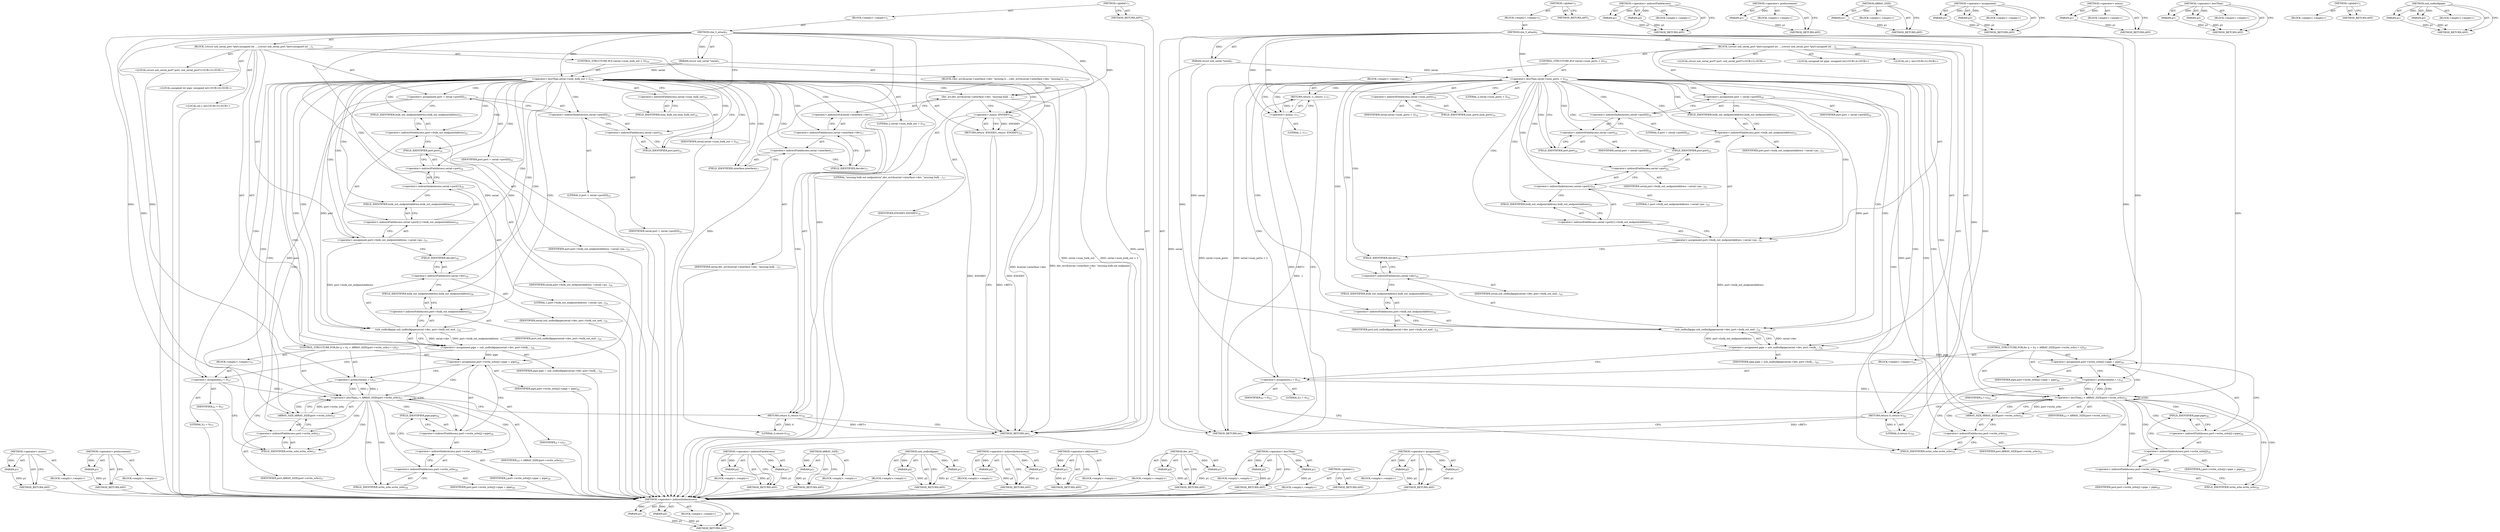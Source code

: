 digraph "&lt;operator&gt;.assignment" {
vulnerable_117 [label=<(METHOD,&lt;operator&gt;.indirectIndexAccess)>];
vulnerable_118 [label=<(PARAM,p1)>];
vulnerable_119 [label=<(PARAM,p2)>];
vulnerable_120 [label=<(BLOCK,&lt;empty&gt;,&lt;empty&gt;)>];
vulnerable_121 [label=<(METHOD_RETURN,ANY)>];
vulnerable_6 [label=<(METHOD,&lt;global&gt;)<SUB>1</SUB>>];
vulnerable_7 [label=<(BLOCK,&lt;empty&gt;,&lt;empty&gt;)<SUB>1</SUB>>];
vulnerable_8 [label=<(METHOD,clie_5_attach)<SUB>1</SUB>>];
vulnerable_9 [label=<(PARAM,struct usb_serial *serial)<SUB>1</SUB>>];
vulnerable_10 [label=<(BLOCK,{
	struct usb_serial_port *port;
	unsigned int ...,{
	struct usb_serial_port *port;
	unsigned int ...)<SUB>2</SUB>>];
vulnerable_11 [label="<(LOCAL,struct usb_serial_port* port: usb_serial_port*)<SUB>3</SUB>>"];
vulnerable_12 [label="<(LOCAL,unsigned int pipe: unsigned int)<SUB>4</SUB>>"];
vulnerable_13 [label="<(LOCAL,int j: int)<SUB>5</SUB>>"];
vulnerable_14 [label=<(CONTROL_STRUCTURE,IF,if (serial-&gt;num_ports &lt; 2))<SUB>16</SUB>>];
vulnerable_15 [label=<(&lt;operator&gt;.lessThan,serial-&gt;num_ports &lt; 2)<SUB>16</SUB>>];
vulnerable_16 [label=<(&lt;operator&gt;.indirectFieldAccess,serial-&gt;num_ports)<SUB>16</SUB>>];
vulnerable_17 [label=<(IDENTIFIER,serial,serial-&gt;num_ports &lt; 2)<SUB>16</SUB>>];
vulnerable_18 [label=<(FIELD_IDENTIFIER,num_ports,num_ports)<SUB>16</SUB>>];
vulnerable_19 [label=<(LITERAL,2,serial-&gt;num_ports &lt; 2)<SUB>16</SUB>>];
vulnerable_20 [label=<(BLOCK,&lt;empty&gt;,&lt;empty&gt;)<SUB>17</SUB>>];
vulnerable_21 [label=<(RETURN,return -1;,return -1;)<SUB>17</SUB>>];
vulnerable_22 [label=<(&lt;operator&gt;.minus,-1)<SUB>17</SUB>>];
vulnerable_23 [label=<(LITERAL,1,-1)<SUB>17</SUB>>];
vulnerable_24 [label=<(&lt;operator&gt;.assignment,port = serial-&gt;port[0])<SUB>20</SUB>>];
vulnerable_25 [label=<(IDENTIFIER,port,port = serial-&gt;port[0])<SUB>20</SUB>>];
vulnerable_26 [label=<(&lt;operator&gt;.indirectIndexAccess,serial-&gt;port[0])<SUB>20</SUB>>];
vulnerable_27 [label=<(&lt;operator&gt;.indirectFieldAccess,serial-&gt;port)<SUB>20</SUB>>];
vulnerable_28 [label=<(IDENTIFIER,serial,port = serial-&gt;port[0])<SUB>20</SUB>>];
vulnerable_29 [label=<(FIELD_IDENTIFIER,port,port)<SUB>20</SUB>>];
vulnerable_30 [label=<(LITERAL,0,port = serial-&gt;port[0])<SUB>20</SUB>>];
vulnerable_31 [label=<(&lt;operator&gt;.assignment,port-&gt;bulk_out_endpointAddress =
				serial-&gt;po...)<SUB>21</SUB>>];
vulnerable_32 [label=<(&lt;operator&gt;.indirectFieldAccess,port-&gt;bulk_out_endpointAddress)<SUB>21</SUB>>];
vulnerable_33 [label=<(IDENTIFIER,port,port-&gt;bulk_out_endpointAddress =
				serial-&gt;po...)<SUB>21</SUB>>];
vulnerable_34 [label=<(FIELD_IDENTIFIER,bulk_out_endpointAddress,bulk_out_endpointAddress)<SUB>21</SUB>>];
vulnerable_35 [label=<(&lt;operator&gt;.indirectFieldAccess,serial-&gt;port[1]-&gt;bulk_out_endpointAddress)<SUB>22</SUB>>];
vulnerable_36 [label=<(&lt;operator&gt;.indirectIndexAccess,serial-&gt;port[1])<SUB>22</SUB>>];
vulnerable_37 [label=<(&lt;operator&gt;.indirectFieldAccess,serial-&gt;port)<SUB>22</SUB>>];
vulnerable_38 [label=<(IDENTIFIER,serial,port-&gt;bulk_out_endpointAddress =
				serial-&gt;po...)<SUB>22</SUB>>];
vulnerable_39 [label=<(FIELD_IDENTIFIER,port,port)<SUB>22</SUB>>];
vulnerable_40 [label=<(LITERAL,1,port-&gt;bulk_out_endpointAddress =
				serial-&gt;po...)<SUB>22</SUB>>];
vulnerable_41 [label=<(FIELD_IDENTIFIER,bulk_out_endpointAddress,bulk_out_endpointAddress)<SUB>22</SUB>>];
vulnerable_42 [label=<(&lt;operator&gt;.assignment,pipe = usb_sndbulkpipe(serial-&gt;dev, port-&gt;bulk_...)<SUB>24</SUB>>];
vulnerable_43 [label=<(IDENTIFIER,pipe,pipe = usb_sndbulkpipe(serial-&gt;dev, port-&gt;bulk_...)<SUB>24</SUB>>];
vulnerable_44 [label=<(usb_sndbulkpipe,usb_sndbulkpipe(serial-&gt;dev, port-&gt;bulk_out_end...)<SUB>24</SUB>>];
vulnerable_45 [label=<(&lt;operator&gt;.indirectFieldAccess,serial-&gt;dev)<SUB>24</SUB>>];
vulnerable_46 [label=<(IDENTIFIER,serial,usb_sndbulkpipe(serial-&gt;dev, port-&gt;bulk_out_end...)<SUB>24</SUB>>];
vulnerable_47 [label=<(FIELD_IDENTIFIER,dev,dev)<SUB>24</SUB>>];
vulnerable_48 [label=<(&lt;operator&gt;.indirectFieldAccess,port-&gt;bulk_out_endpointAddress)<SUB>24</SUB>>];
vulnerable_49 [label=<(IDENTIFIER,port,usb_sndbulkpipe(serial-&gt;dev, port-&gt;bulk_out_end...)<SUB>24</SUB>>];
vulnerable_50 [label=<(FIELD_IDENTIFIER,bulk_out_endpointAddress,bulk_out_endpointAddress)<SUB>24</SUB>>];
vulnerable_51 [label=<(CONTROL_STRUCTURE,FOR,for (j = 0;j &lt; ARRAY_SIZE(port-&gt;write_urbs);++j))<SUB>25</SUB>>];
vulnerable_52 [label=<(BLOCK,&lt;empty&gt;,&lt;empty&gt;)<SUB>25</SUB>>];
vulnerable_53 [label=<(&lt;operator&gt;.assignment,j = 0)<SUB>25</SUB>>];
vulnerable_54 [label=<(IDENTIFIER,j,j = 0)<SUB>25</SUB>>];
vulnerable_55 [label=<(LITERAL,0,j = 0)<SUB>25</SUB>>];
vulnerable_56 [label=<(&lt;operator&gt;.lessThan,j &lt; ARRAY_SIZE(port-&gt;write_urbs))<SUB>25</SUB>>];
vulnerable_57 [label=<(IDENTIFIER,j,j &lt; ARRAY_SIZE(port-&gt;write_urbs))<SUB>25</SUB>>];
vulnerable_58 [label=<(ARRAY_SIZE,ARRAY_SIZE(port-&gt;write_urbs))<SUB>25</SUB>>];
vulnerable_59 [label=<(&lt;operator&gt;.indirectFieldAccess,port-&gt;write_urbs)<SUB>25</SUB>>];
vulnerable_60 [label=<(IDENTIFIER,port,ARRAY_SIZE(port-&gt;write_urbs))<SUB>25</SUB>>];
vulnerable_61 [label=<(FIELD_IDENTIFIER,write_urbs,write_urbs)<SUB>25</SUB>>];
vulnerable_62 [label=<(&lt;operator&gt;.preIncrement,++j)<SUB>25</SUB>>];
vulnerable_63 [label=<(IDENTIFIER,j,++j)<SUB>25</SUB>>];
vulnerable_64 [label=<(&lt;operator&gt;.assignment,port-&gt;write_urbs[j]-&gt;pipe = pipe)<SUB>26</SUB>>];
vulnerable_65 [label=<(&lt;operator&gt;.indirectFieldAccess,port-&gt;write_urbs[j]-&gt;pipe)<SUB>26</SUB>>];
vulnerable_66 [label=<(&lt;operator&gt;.indirectIndexAccess,port-&gt;write_urbs[j])<SUB>26</SUB>>];
vulnerable_67 [label=<(&lt;operator&gt;.indirectFieldAccess,port-&gt;write_urbs)<SUB>26</SUB>>];
vulnerable_68 [label=<(IDENTIFIER,port,port-&gt;write_urbs[j]-&gt;pipe = pipe)<SUB>26</SUB>>];
vulnerable_69 [label=<(FIELD_IDENTIFIER,write_urbs,write_urbs)<SUB>26</SUB>>];
vulnerable_70 [label=<(IDENTIFIER,j,port-&gt;write_urbs[j]-&gt;pipe = pipe)<SUB>26</SUB>>];
vulnerable_71 [label=<(FIELD_IDENTIFIER,pipe,pipe)<SUB>26</SUB>>];
vulnerable_72 [label=<(IDENTIFIER,pipe,port-&gt;write_urbs[j]-&gt;pipe = pipe)<SUB>26</SUB>>];
vulnerable_73 [label=<(RETURN,return 0;,return 0;)<SUB>28</SUB>>];
vulnerable_74 [label=<(LITERAL,0,return 0;)<SUB>28</SUB>>];
vulnerable_75 [label=<(METHOD_RETURN,int)<SUB>1</SUB>>];
vulnerable_77 [label=<(METHOD_RETURN,ANY)<SUB>1</SUB>>];
vulnerable_103 [label=<(METHOD,&lt;operator&gt;.indirectFieldAccess)>];
vulnerable_104 [label=<(PARAM,p1)>];
vulnerable_105 [label=<(PARAM,p2)>];
vulnerable_106 [label=<(BLOCK,&lt;empty&gt;,&lt;empty&gt;)>];
vulnerable_107 [label=<(METHOD_RETURN,ANY)>];
vulnerable_131 [label=<(METHOD,&lt;operator&gt;.preIncrement)>];
vulnerable_132 [label=<(PARAM,p1)>];
vulnerable_133 [label=<(BLOCK,&lt;empty&gt;,&lt;empty&gt;)>];
vulnerable_134 [label=<(METHOD_RETURN,ANY)>];
vulnerable_127 [label=<(METHOD,ARRAY_SIZE)>];
vulnerable_128 [label=<(PARAM,p1)>];
vulnerable_129 [label=<(BLOCK,&lt;empty&gt;,&lt;empty&gt;)>];
vulnerable_130 [label=<(METHOD_RETURN,ANY)>];
vulnerable_112 [label=<(METHOD,&lt;operator&gt;.assignment)>];
vulnerable_113 [label=<(PARAM,p1)>];
vulnerable_114 [label=<(PARAM,p2)>];
vulnerable_115 [label=<(BLOCK,&lt;empty&gt;,&lt;empty&gt;)>];
vulnerable_116 [label=<(METHOD_RETURN,ANY)>];
vulnerable_108 [label=<(METHOD,&lt;operator&gt;.minus)>];
vulnerable_109 [label=<(PARAM,p1)>];
vulnerable_110 [label=<(BLOCK,&lt;empty&gt;,&lt;empty&gt;)>];
vulnerable_111 [label=<(METHOD_RETURN,ANY)>];
vulnerable_98 [label=<(METHOD,&lt;operator&gt;.lessThan)>];
vulnerable_99 [label=<(PARAM,p1)>];
vulnerable_100 [label=<(PARAM,p2)>];
vulnerable_101 [label=<(BLOCK,&lt;empty&gt;,&lt;empty&gt;)>];
vulnerable_102 [label=<(METHOD_RETURN,ANY)>];
vulnerable_92 [label=<(METHOD,&lt;global&gt;)<SUB>1</SUB>>];
vulnerable_93 [label=<(BLOCK,&lt;empty&gt;,&lt;empty&gt;)>];
vulnerable_94 [label=<(METHOD_RETURN,ANY)>];
vulnerable_122 [label=<(METHOD,usb_sndbulkpipe)>];
vulnerable_123 [label=<(PARAM,p1)>];
vulnerable_124 [label=<(PARAM,p2)>];
vulnerable_125 [label=<(BLOCK,&lt;empty&gt;,&lt;empty&gt;)>];
vulnerable_126 [label=<(METHOD_RETURN,ANY)>];
fixed_127 [label=<(METHOD,&lt;operator&gt;.minus)>];
fixed_128 [label=<(PARAM,p1)>];
fixed_129 [label=<(BLOCK,&lt;empty&gt;,&lt;empty&gt;)>];
fixed_130 [label=<(METHOD_RETURN,ANY)>];
fixed_150 [label=<(METHOD,&lt;operator&gt;.preIncrement)>];
fixed_151 [label=<(PARAM,p1)>];
fixed_152 [label=<(BLOCK,&lt;empty&gt;,&lt;empty&gt;)>];
fixed_153 [label=<(METHOD_RETURN,ANY)>];
fixed_6 [label=<(METHOD,&lt;global&gt;)<SUB>1</SUB>>];
fixed_7 [label=<(BLOCK,&lt;empty&gt;,&lt;empty&gt;)<SUB>1</SUB>>];
fixed_8 [label=<(METHOD,clie_5_attach)<SUB>1</SUB>>];
fixed_9 [label=<(PARAM,struct usb_serial *serial)<SUB>1</SUB>>];
fixed_10 [label=<(BLOCK,{
	struct usb_serial_port *port;
	unsigned int ...,{
	struct usb_serial_port *port;
	unsigned int ...)<SUB>2</SUB>>];
fixed_11 [label="<(LOCAL,struct usb_serial_port* port: usb_serial_port*)<SUB>3</SUB>>"];
fixed_12 [label="<(LOCAL,unsigned int pipe: unsigned int)<SUB>4</SUB>>"];
fixed_13 [label="<(LOCAL,int j: int)<SUB>5</SUB>>"];
fixed_14 [label=<(CONTROL_STRUCTURE,IF,if (serial-&gt;num_bulk_out &lt; 2))<SUB>16</SUB>>];
fixed_15 [label=<(&lt;operator&gt;.lessThan,serial-&gt;num_bulk_out &lt; 2)<SUB>16</SUB>>];
fixed_16 [label=<(&lt;operator&gt;.indirectFieldAccess,serial-&gt;num_bulk_out)<SUB>16</SUB>>];
fixed_17 [label=<(IDENTIFIER,serial,serial-&gt;num_bulk_out &lt; 2)<SUB>16</SUB>>];
fixed_18 [label=<(FIELD_IDENTIFIER,num_bulk_out,num_bulk_out)<SUB>16</SUB>>];
fixed_19 [label=<(LITERAL,2,serial-&gt;num_bulk_out &lt; 2)<SUB>16</SUB>>];
fixed_20 [label=<(BLOCK,{
		dev_err(&amp;serial-&gt;interface-&gt;dev, &quot;missing b...,{
		dev_err(&amp;serial-&gt;interface-&gt;dev, &quot;missing b...)<SUB>16</SUB>>];
fixed_21 [label=<(dev_err,dev_err(&amp;serial-&gt;interface-&gt;dev, &quot;missing bulk ...)<SUB>17</SUB>>];
fixed_22 [label=<(&lt;operator&gt;.addressOf,&amp;serial-&gt;interface-&gt;dev)<SUB>17</SUB>>];
fixed_23 [label=<(&lt;operator&gt;.indirectFieldAccess,serial-&gt;interface-&gt;dev)<SUB>17</SUB>>];
fixed_24 [label=<(&lt;operator&gt;.indirectFieldAccess,serial-&gt;interface)<SUB>17</SUB>>];
fixed_25 [label=<(IDENTIFIER,serial,dev_err(&amp;serial-&gt;interface-&gt;dev, &quot;missing bulk ...)<SUB>17</SUB>>];
fixed_26 [label=<(FIELD_IDENTIFIER,interface,interface)<SUB>17</SUB>>];
fixed_27 [label=<(FIELD_IDENTIFIER,dev,dev)<SUB>17</SUB>>];
fixed_28 [label=<(LITERAL,&quot;missing bulk out endpoints\n&quot;,dev_err(&amp;serial-&gt;interface-&gt;dev, &quot;missing bulk ...)<SUB>17</SUB>>];
fixed_29 [label=<(RETURN,return -ENODEV;,return -ENODEV;)<SUB>18</SUB>>];
fixed_30 [label=<(&lt;operator&gt;.minus,-ENODEV)<SUB>18</SUB>>];
fixed_31 [label=<(IDENTIFIER,ENODEV,-ENODEV)<SUB>18</SUB>>];
fixed_32 [label=<(&lt;operator&gt;.assignment,port = serial-&gt;port[0])<SUB>22</SUB>>];
fixed_33 [label=<(IDENTIFIER,port,port = serial-&gt;port[0])<SUB>22</SUB>>];
fixed_34 [label=<(&lt;operator&gt;.indirectIndexAccess,serial-&gt;port[0])<SUB>22</SUB>>];
fixed_35 [label=<(&lt;operator&gt;.indirectFieldAccess,serial-&gt;port)<SUB>22</SUB>>];
fixed_36 [label=<(IDENTIFIER,serial,port = serial-&gt;port[0])<SUB>22</SUB>>];
fixed_37 [label=<(FIELD_IDENTIFIER,port,port)<SUB>22</SUB>>];
fixed_38 [label=<(LITERAL,0,port = serial-&gt;port[0])<SUB>22</SUB>>];
fixed_39 [label=<(&lt;operator&gt;.assignment,port-&gt;bulk_out_endpointAddress =
				serial-&gt;po...)<SUB>23</SUB>>];
fixed_40 [label=<(&lt;operator&gt;.indirectFieldAccess,port-&gt;bulk_out_endpointAddress)<SUB>23</SUB>>];
fixed_41 [label=<(IDENTIFIER,port,port-&gt;bulk_out_endpointAddress =
				serial-&gt;po...)<SUB>23</SUB>>];
fixed_42 [label=<(FIELD_IDENTIFIER,bulk_out_endpointAddress,bulk_out_endpointAddress)<SUB>23</SUB>>];
fixed_43 [label=<(&lt;operator&gt;.indirectFieldAccess,serial-&gt;port[1]-&gt;bulk_out_endpointAddress)<SUB>24</SUB>>];
fixed_44 [label=<(&lt;operator&gt;.indirectIndexAccess,serial-&gt;port[1])<SUB>24</SUB>>];
fixed_45 [label=<(&lt;operator&gt;.indirectFieldAccess,serial-&gt;port)<SUB>24</SUB>>];
fixed_46 [label=<(IDENTIFIER,serial,port-&gt;bulk_out_endpointAddress =
				serial-&gt;po...)<SUB>24</SUB>>];
fixed_47 [label=<(FIELD_IDENTIFIER,port,port)<SUB>24</SUB>>];
fixed_48 [label=<(LITERAL,1,port-&gt;bulk_out_endpointAddress =
				serial-&gt;po...)<SUB>24</SUB>>];
fixed_49 [label=<(FIELD_IDENTIFIER,bulk_out_endpointAddress,bulk_out_endpointAddress)<SUB>24</SUB>>];
fixed_50 [label=<(&lt;operator&gt;.assignment,pipe = usb_sndbulkpipe(serial-&gt;dev, port-&gt;bulk_...)<SUB>26</SUB>>];
fixed_51 [label=<(IDENTIFIER,pipe,pipe = usb_sndbulkpipe(serial-&gt;dev, port-&gt;bulk_...)<SUB>26</SUB>>];
fixed_52 [label=<(usb_sndbulkpipe,usb_sndbulkpipe(serial-&gt;dev, port-&gt;bulk_out_end...)<SUB>26</SUB>>];
fixed_53 [label=<(&lt;operator&gt;.indirectFieldAccess,serial-&gt;dev)<SUB>26</SUB>>];
fixed_54 [label=<(IDENTIFIER,serial,usb_sndbulkpipe(serial-&gt;dev, port-&gt;bulk_out_end...)<SUB>26</SUB>>];
fixed_55 [label=<(FIELD_IDENTIFIER,dev,dev)<SUB>26</SUB>>];
fixed_56 [label=<(&lt;operator&gt;.indirectFieldAccess,port-&gt;bulk_out_endpointAddress)<SUB>26</SUB>>];
fixed_57 [label=<(IDENTIFIER,port,usb_sndbulkpipe(serial-&gt;dev, port-&gt;bulk_out_end...)<SUB>26</SUB>>];
fixed_58 [label=<(FIELD_IDENTIFIER,bulk_out_endpointAddress,bulk_out_endpointAddress)<SUB>26</SUB>>];
fixed_59 [label=<(CONTROL_STRUCTURE,FOR,for (j = 0;j &lt; ARRAY_SIZE(port-&gt;write_urbs);++j))<SUB>27</SUB>>];
fixed_60 [label=<(BLOCK,&lt;empty&gt;,&lt;empty&gt;)<SUB>27</SUB>>];
fixed_61 [label=<(&lt;operator&gt;.assignment,j = 0)<SUB>27</SUB>>];
fixed_62 [label=<(IDENTIFIER,j,j = 0)<SUB>27</SUB>>];
fixed_63 [label=<(LITERAL,0,j = 0)<SUB>27</SUB>>];
fixed_64 [label=<(&lt;operator&gt;.lessThan,j &lt; ARRAY_SIZE(port-&gt;write_urbs))<SUB>27</SUB>>];
fixed_65 [label=<(IDENTIFIER,j,j &lt; ARRAY_SIZE(port-&gt;write_urbs))<SUB>27</SUB>>];
fixed_66 [label=<(ARRAY_SIZE,ARRAY_SIZE(port-&gt;write_urbs))<SUB>27</SUB>>];
fixed_67 [label=<(&lt;operator&gt;.indirectFieldAccess,port-&gt;write_urbs)<SUB>27</SUB>>];
fixed_68 [label=<(IDENTIFIER,port,ARRAY_SIZE(port-&gt;write_urbs))<SUB>27</SUB>>];
fixed_69 [label=<(FIELD_IDENTIFIER,write_urbs,write_urbs)<SUB>27</SUB>>];
fixed_70 [label=<(&lt;operator&gt;.preIncrement,++j)<SUB>27</SUB>>];
fixed_71 [label=<(IDENTIFIER,j,++j)<SUB>27</SUB>>];
fixed_72 [label=<(&lt;operator&gt;.assignment,port-&gt;write_urbs[j]-&gt;pipe = pipe)<SUB>28</SUB>>];
fixed_73 [label=<(&lt;operator&gt;.indirectFieldAccess,port-&gt;write_urbs[j]-&gt;pipe)<SUB>28</SUB>>];
fixed_74 [label=<(&lt;operator&gt;.indirectIndexAccess,port-&gt;write_urbs[j])<SUB>28</SUB>>];
fixed_75 [label=<(&lt;operator&gt;.indirectFieldAccess,port-&gt;write_urbs)<SUB>28</SUB>>];
fixed_76 [label=<(IDENTIFIER,port,port-&gt;write_urbs[j]-&gt;pipe = pipe)<SUB>28</SUB>>];
fixed_77 [label=<(FIELD_IDENTIFIER,write_urbs,write_urbs)<SUB>28</SUB>>];
fixed_78 [label=<(IDENTIFIER,j,port-&gt;write_urbs[j]-&gt;pipe = pipe)<SUB>28</SUB>>];
fixed_79 [label=<(FIELD_IDENTIFIER,pipe,pipe)<SUB>28</SUB>>];
fixed_80 [label=<(IDENTIFIER,pipe,port-&gt;write_urbs[j]-&gt;pipe = pipe)<SUB>28</SUB>>];
fixed_81 [label=<(RETURN,return 0;,return 0;)<SUB>30</SUB>>];
fixed_82 [label=<(LITERAL,0,return 0;)<SUB>30</SUB>>];
fixed_83 [label=<(METHOD_RETURN,int)<SUB>1</SUB>>];
fixed_85 [label=<(METHOD_RETURN,ANY)<SUB>1</SUB>>];
fixed_113 [label=<(METHOD,&lt;operator&gt;.indirectFieldAccess)>];
fixed_114 [label=<(PARAM,p1)>];
fixed_115 [label=<(PARAM,p2)>];
fixed_116 [label=<(BLOCK,&lt;empty&gt;,&lt;empty&gt;)>];
fixed_117 [label=<(METHOD_RETURN,ANY)>];
fixed_146 [label=<(METHOD,ARRAY_SIZE)>];
fixed_147 [label=<(PARAM,p1)>];
fixed_148 [label=<(BLOCK,&lt;empty&gt;,&lt;empty&gt;)>];
fixed_149 [label=<(METHOD_RETURN,ANY)>];
fixed_141 [label=<(METHOD,usb_sndbulkpipe)>];
fixed_142 [label=<(PARAM,p1)>];
fixed_143 [label=<(PARAM,p2)>];
fixed_144 [label=<(BLOCK,&lt;empty&gt;,&lt;empty&gt;)>];
fixed_145 [label=<(METHOD_RETURN,ANY)>];
fixed_136 [label=<(METHOD,&lt;operator&gt;.indirectIndexAccess)>];
fixed_137 [label=<(PARAM,p1)>];
fixed_138 [label=<(PARAM,p2)>];
fixed_139 [label=<(BLOCK,&lt;empty&gt;,&lt;empty&gt;)>];
fixed_140 [label=<(METHOD_RETURN,ANY)>];
fixed_123 [label=<(METHOD,&lt;operator&gt;.addressOf)>];
fixed_124 [label=<(PARAM,p1)>];
fixed_125 [label=<(BLOCK,&lt;empty&gt;,&lt;empty&gt;)>];
fixed_126 [label=<(METHOD_RETURN,ANY)>];
fixed_118 [label=<(METHOD,dev_err)>];
fixed_119 [label=<(PARAM,p1)>];
fixed_120 [label=<(PARAM,p2)>];
fixed_121 [label=<(BLOCK,&lt;empty&gt;,&lt;empty&gt;)>];
fixed_122 [label=<(METHOD_RETURN,ANY)>];
fixed_108 [label=<(METHOD,&lt;operator&gt;.lessThan)>];
fixed_109 [label=<(PARAM,p1)>];
fixed_110 [label=<(PARAM,p2)>];
fixed_111 [label=<(BLOCK,&lt;empty&gt;,&lt;empty&gt;)>];
fixed_112 [label=<(METHOD_RETURN,ANY)>];
fixed_102 [label=<(METHOD,&lt;global&gt;)<SUB>1</SUB>>];
fixed_103 [label=<(BLOCK,&lt;empty&gt;,&lt;empty&gt;)>];
fixed_104 [label=<(METHOD_RETURN,ANY)>];
fixed_131 [label=<(METHOD,&lt;operator&gt;.assignment)>];
fixed_132 [label=<(PARAM,p1)>];
fixed_133 [label=<(PARAM,p2)>];
fixed_134 [label=<(BLOCK,&lt;empty&gt;,&lt;empty&gt;)>];
fixed_135 [label=<(METHOD_RETURN,ANY)>];
vulnerable_117 -> vulnerable_118  [key=0, label="AST: "];
vulnerable_117 -> vulnerable_118  [key=1, label="DDG: "];
vulnerable_117 -> vulnerable_120  [key=0, label="AST: "];
vulnerable_117 -> vulnerable_119  [key=0, label="AST: "];
vulnerable_117 -> vulnerable_119  [key=1, label="DDG: "];
vulnerable_117 -> vulnerable_121  [key=0, label="AST: "];
vulnerable_117 -> vulnerable_121  [key=1, label="CFG: "];
vulnerable_118 -> vulnerable_121  [key=0, label="DDG: p1"];
vulnerable_119 -> vulnerable_121  [key=0, label="DDG: p2"];
vulnerable_6 -> vulnerable_7  [key=0, label="AST: "];
vulnerable_6 -> vulnerable_77  [key=0, label="AST: "];
vulnerable_6 -> vulnerable_77  [key=1, label="CFG: "];
vulnerable_7 -> vulnerable_8  [key=0, label="AST: "];
vulnerable_8 -> vulnerable_9  [key=0, label="AST: "];
vulnerable_8 -> vulnerable_9  [key=1, label="DDG: "];
vulnerable_8 -> vulnerable_10  [key=0, label="AST: "];
vulnerable_8 -> vulnerable_75  [key=0, label="AST: "];
vulnerable_8 -> vulnerable_18  [key=0, label="CFG: "];
vulnerable_8 -> vulnerable_73  [key=0, label="DDG: "];
vulnerable_8 -> vulnerable_64  [key=0, label="DDG: "];
vulnerable_8 -> vulnerable_74  [key=0, label="DDG: "];
vulnerable_8 -> vulnerable_15  [key=0, label="DDG: "];
vulnerable_8 -> vulnerable_53  [key=0, label="DDG: "];
vulnerable_8 -> vulnerable_56  [key=0, label="DDG: "];
vulnerable_8 -> vulnerable_62  [key=0, label="DDG: "];
vulnerable_8 -> vulnerable_22  [key=0, label="DDG: "];
vulnerable_9 -> vulnerable_75  [key=0, label="DDG: serial"];
vulnerable_9 -> vulnerable_15  [key=0, label="DDG: serial"];
vulnerable_9 -> vulnerable_44  [key=0, label="DDG: serial"];
vulnerable_10 -> vulnerable_11  [key=0, label="AST: "];
vulnerable_10 -> vulnerable_12  [key=0, label="AST: "];
vulnerable_10 -> vulnerable_13  [key=0, label="AST: "];
vulnerable_10 -> vulnerable_14  [key=0, label="AST: "];
vulnerable_10 -> vulnerable_24  [key=0, label="AST: "];
vulnerable_10 -> vulnerable_31  [key=0, label="AST: "];
vulnerable_10 -> vulnerable_42  [key=0, label="AST: "];
vulnerable_10 -> vulnerable_51  [key=0, label="AST: "];
vulnerable_10 -> vulnerable_73  [key=0, label="AST: "];
vulnerable_14 -> vulnerable_15  [key=0, label="AST: "];
vulnerable_14 -> vulnerable_20  [key=0, label="AST: "];
vulnerable_15 -> vulnerable_16  [key=0, label="AST: "];
vulnerable_15 -> vulnerable_19  [key=0, label="AST: "];
vulnerable_15 -> vulnerable_22  [key=0, label="CFG: "];
vulnerable_15 -> vulnerable_22  [key=1, label="CDG: "];
vulnerable_15 -> vulnerable_29  [key=0, label="CFG: "];
vulnerable_15 -> vulnerable_29  [key=1, label="CDG: "];
vulnerable_15 -> vulnerable_75  [key=0, label="DDG: serial-&gt;num_ports"];
vulnerable_15 -> vulnerable_75  [key=1, label="DDG: serial-&gt;num_ports &lt; 2"];
vulnerable_15 -> vulnerable_47  [key=0, label="CDG: "];
vulnerable_15 -> vulnerable_34  [key=0, label="CDG: "];
vulnerable_15 -> vulnerable_21  [key=0, label="CDG: "];
vulnerable_15 -> vulnerable_48  [key=0, label="CDG: "];
vulnerable_15 -> vulnerable_32  [key=0, label="CDG: "];
vulnerable_15 -> vulnerable_73  [key=0, label="CDG: "];
vulnerable_15 -> vulnerable_26  [key=0, label="CDG: "];
vulnerable_15 -> vulnerable_42  [key=0, label="CDG: "];
vulnerable_15 -> vulnerable_37  [key=0, label="CDG: "];
vulnerable_15 -> vulnerable_56  [key=0, label="CDG: "];
vulnerable_15 -> vulnerable_45  [key=0, label="CDG: "];
vulnerable_15 -> vulnerable_27  [key=0, label="CDG: "];
vulnerable_15 -> vulnerable_50  [key=0, label="CDG: "];
vulnerable_15 -> vulnerable_59  [key=0, label="CDG: "];
vulnerable_15 -> vulnerable_44  [key=0, label="CDG: "];
vulnerable_15 -> vulnerable_35  [key=0, label="CDG: "];
vulnerable_15 -> vulnerable_24  [key=0, label="CDG: "];
vulnerable_15 -> vulnerable_58  [key=0, label="CDG: "];
vulnerable_15 -> vulnerable_61  [key=0, label="CDG: "];
vulnerable_15 -> vulnerable_36  [key=0, label="CDG: "];
vulnerable_15 -> vulnerable_53  [key=0, label="CDG: "];
vulnerable_15 -> vulnerable_41  [key=0, label="CDG: "];
vulnerable_15 -> vulnerable_39  [key=0, label="CDG: "];
vulnerable_15 -> vulnerable_31  [key=0, label="CDG: "];
vulnerable_16 -> vulnerable_17  [key=0, label="AST: "];
vulnerable_16 -> vulnerable_18  [key=0, label="AST: "];
vulnerable_16 -> vulnerable_15  [key=0, label="CFG: "];
vulnerable_18 -> vulnerable_16  [key=0, label="CFG: "];
vulnerable_20 -> vulnerable_21  [key=0, label="AST: "];
vulnerable_21 -> vulnerable_22  [key=0, label="AST: "];
vulnerable_21 -> vulnerable_75  [key=0, label="CFG: "];
vulnerable_21 -> vulnerable_75  [key=1, label="DDG: &lt;RET&gt;"];
vulnerable_22 -> vulnerable_23  [key=0, label="AST: "];
vulnerable_22 -> vulnerable_21  [key=0, label="CFG: "];
vulnerable_22 -> vulnerable_21  [key=1, label="DDG: -1"];
vulnerable_22 -> vulnerable_75  [key=0, label="DDG: -1"];
vulnerable_24 -> vulnerable_25  [key=0, label="AST: "];
vulnerable_24 -> vulnerable_26  [key=0, label="AST: "];
vulnerable_24 -> vulnerable_34  [key=0, label="CFG: "];
vulnerable_24 -> vulnerable_44  [key=0, label="DDG: port"];
vulnerable_24 -> vulnerable_58  [key=0, label="DDG: port"];
vulnerable_26 -> vulnerable_27  [key=0, label="AST: "];
vulnerable_26 -> vulnerable_30  [key=0, label="AST: "];
vulnerable_26 -> vulnerable_24  [key=0, label="CFG: "];
vulnerable_27 -> vulnerable_28  [key=0, label="AST: "];
vulnerable_27 -> vulnerable_29  [key=0, label="AST: "];
vulnerable_27 -> vulnerable_26  [key=0, label="CFG: "];
vulnerable_29 -> vulnerable_27  [key=0, label="CFG: "];
vulnerable_31 -> vulnerable_32  [key=0, label="AST: "];
vulnerable_31 -> vulnerable_35  [key=0, label="AST: "];
vulnerable_31 -> vulnerable_47  [key=0, label="CFG: "];
vulnerable_31 -> vulnerable_44  [key=0, label="DDG: port-&gt;bulk_out_endpointAddress"];
vulnerable_32 -> vulnerable_33  [key=0, label="AST: "];
vulnerable_32 -> vulnerable_34  [key=0, label="AST: "];
vulnerable_32 -> vulnerable_39  [key=0, label="CFG: "];
vulnerable_34 -> vulnerable_32  [key=0, label="CFG: "];
vulnerable_35 -> vulnerable_36  [key=0, label="AST: "];
vulnerable_35 -> vulnerable_41  [key=0, label="AST: "];
vulnerable_35 -> vulnerable_31  [key=0, label="CFG: "];
vulnerable_36 -> vulnerable_37  [key=0, label="AST: "];
vulnerable_36 -> vulnerable_40  [key=0, label="AST: "];
vulnerable_36 -> vulnerable_41  [key=0, label="CFG: "];
vulnerable_37 -> vulnerable_38  [key=0, label="AST: "];
vulnerable_37 -> vulnerable_39  [key=0, label="AST: "];
vulnerable_37 -> vulnerable_36  [key=0, label="CFG: "];
vulnerable_39 -> vulnerable_37  [key=0, label="CFG: "];
vulnerable_41 -> vulnerable_35  [key=0, label="CFG: "];
vulnerable_42 -> vulnerable_43  [key=0, label="AST: "];
vulnerable_42 -> vulnerable_44  [key=0, label="AST: "];
vulnerable_42 -> vulnerable_53  [key=0, label="CFG: "];
vulnerable_42 -> vulnerable_64  [key=0, label="DDG: pipe"];
vulnerable_44 -> vulnerable_45  [key=0, label="AST: "];
vulnerable_44 -> vulnerable_48  [key=0, label="AST: "];
vulnerable_44 -> vulnerable_42  [key=0, label="CFG: "];
vulnerable_44 -> vulnerable_42  [key=1, label="DDG: serial-&gt;dev"];
vulnerable_44 -> vulnerable_42  [key=2, label="DDG: port-&gt;bulk_out_endpointAddress"];
vulnerable_45 -> vulnerable_46  [key=0, label="AST: "];
vulnerable_45 -> vulnerable_47  [key=0, label="AST: "];
vulnerable_45 -> vulnerable_50  [key=0, label="CFG: "];
vulnerable_47 -> vulnerable_45  [key=0, label="CFG: "];
vulnerable_48 -> vulnerable_49  [key=0, label="AST: "];
vulnerable_48 -> vulnerable_50  [key=0, label="AST: "];
vulnerable_48 -> vulnerable_44  [key=0, label="CFG: "];
vulnerable_50 -> vulnerable_48  [key=0, label="CFG: "];
vulnerable_51 -> vulnerable_52  [key=0, label="AST: "];
vulnerable_51 -> vulnerable_56  [key=0, label="AST: "];
vulnerable_51 -> vulnerable_62  [key=0, label="AST: "];
vulnerable_51 -> vulnerable_64  [key=0, label="AST: "];
vulnerable_52 -> vulnerable_53  [key=0, label="AST: "];
vulnerable_53 -> vulnerable_54  [key=0, label="AST: "];
vulnerable_53 -> vulnerable_55  [key=0, label="AST: "];
vulnerable_53 -> vulnerable_61  [key=0, label="CFG: "];
vulnerable_53 -> vulnerable_56  [key=0, label="DDG: j"];
vulnerable_56 -> vulnerable_57  [key=0, label="AST: "];
vulnerable_56 -> vulnerable_58  [key=0, label="AST: "];
vulnerable_56 -> vulnerable_58  [key=1, label="CDG: "];
vulnerable_56 -> vulnerable_69  [key=0, label="CFG: "];
vulnerable_56 -> vulnerable_69  [key=1, label="CDG: "];
vulnerable_56 -> vulnerable_73  [key=0, label="CFG: "];
vulnerable_56 -> vulnerable_62  [key=0, label="DDG: j"];
vulnerable_56 -> vulnerable_62  [key=1, label="CDG: "];
vulnerable_56 -> vulnerable_64  [key=0, label="CDG: "];
vulnerable_56 -> vulnerable_66  [key=0, label="CDG: "];
vulnerable_56 -> vulnerable_56  [key=0, label="CDG: "];
vulnerable_56 -> vulnerable_67  [key=0, label="CDG: "];
vulnerable_56 -> vulnerable_65  [key=0, label="CDG: "];
vulnerable_56 -> vulnerable_59  [key=0, label="CDG: "];
vulnerable_56 -> vulnerable_61  [key=0, label="CDG: "];
vulnerable_56 -> vulnerable_71  [key=0, label="CDG: "];
vulnerable_58 -> vulnerable_59  [key=0, label="AST: "];
vulnerable_58 -> vulnerable_56  [key=0, label="CFG: "];
vulnerable_58 -> vulnerable_56  [key=1, label="DDG: port-&gt;write_urbs"];
vulnerable_59 -> vulnerable_60  [key=0, label="AST: "];
vulnerable_59 -> vulnerable_61  [key=0, label="AST: "];
vulnerable_59 -> vulnerable_58  [key=0, label="CFG: "];
vulnerable_61 -> vulnerable_59  [key=0, label="CFG: "];
vulnerable_62 -> vulnerable_63  [key=0, label="AST: "];
vulnerable_62 -> vulnerable_61  [key=0, label="CFG: "];
vulnerable_62 -> vulnerable_56  [key=0, label="DDG: j"];
vulnerable_64 -> vulnerable_65  [key=0, label="AST: "];
vulnerable_64 -> vulnerable_72  [key=0, label="AST: "];
vulnerable_64 -> vulnerable_62  [key=0, label="CFG: "];
vulnerable_65 -> vulnerable_66  [key=0, label="AST: "];
vulnerable_65 -> vulnerable_71  [key=0, label="AST: "];
vulnerable_65 -> vulnerable_64  [key=0, label="CFG: "];
vulnerable_66 -> vulnerable_67  [key=0, label="AST: "];
vulnerable_66 -> vulnerable_70  [key=0, label="AST: "];
vulnerable_66 -> vulnerable_71  [key=0, label="CFG: "];
vulnerable_67 -> vulnerable_68  [key=0, label="AST: "];
vulnerable_67 -> vulnerable_69  [key=0, label="AST: "];
vulnerable_67 -> vulnerable_66  [key=0, label="CFG: "];
vulnerable_69 -> vulnerable_67  [key=0, label="CFG: "];
vulnerable_71 -> vulnerable_65  [key=0, label="CFG: "];
vulnerable_73 -> vulnerable_74  [key=0, label="AST: "];
vulnerable_73 -> vulnerable_75  [key=0, label="CFG: "];
vulnerable_73 -> vulnerable_75  [key=1, label="DDG: &lt;RET&gt;"];
vulnerable_74 -> vulnerable_73  [key=0, label="DDG: 0"];
vulnerable_103 -> vulnerable_104  [key=0, label="AST: "];
vulnerable_103 -> vulnerable_104  [key=1, label="DDG: "];
vulnerable_103 -> vulnerable_106  [key=0, label="AST: "];
vulnerable_103 -> vulnerable_105  [key=0, label="AST: "];
vulnerable_103 -> vulnerable_105  [key=1, label="DDG: "];
vulnerable_103 -> vulnerable_107  [key=0, label="AST: "];
vulnerable_103 -> vulnerable_107  [key=1, label="CFG: "];
vulnerable_104 -> vulnerable_107  [key=0, label="DDG: p1"];
vulnerable_105 -> vulnerable_107  [key=0, label="DDG: p2"];
vulnerable_131 -> vulnerable_132  [key=0, label="AST: "];
vulnerable_131 -> vulnerable_132  [key=1, label="DDG: "];
vulnerable_131 -> vulnerable_133  [key=0, label="AST: "];
vulnerable_131 -> vulnerable_134  [key=0, label="AST: "];
vulnerable_131 -> vulnerable_134  [key=1, label="CFG: "];
vulnerable_132 -> vulnerable_134  [key=0, label="DDG: p1"];
vulnerable_127 -> vulnerable_128  [key=0, label="AST: "];
vulnerable_127 -> vulnerable_128  [key=1, label="DDG: "];
vulnerable_127 -> vulnerable_129  [key=0, label="AST: "];
vulnerable_127 -> vulnerable_130  [key=0, label="AST: "];
vulnerable_127 -> vulnerable_130  [key=1, label="CFG: "];
vulnerable_128 -> vulnerable_130  [key=0, label="DDG: p1"];
vulnerable_112 -> vulnerable_113  [key=0, label="AST: "];
vulnerable_112 -> vulnerable_113  [key=1, label="DDG: "];
vulnerable_112 -> vulnerable_115  [key=0, label="AST: "];
vulnerable_112 -> vulnerable_114  [key=0, label="AST: "];
vulnerable_112 -> vulnerable_114  [key=1, label="DDG: "];
vulnerable_112 -> vulnerable_116  [key=0, label="AST: "];
vulnerable_112 -> vulnerable_116  [key=1, label="CFG: "];
vulnerable_113 -> vulnerable_116  [key=0, label="DDG: p1"];
vulnerable_114 -> vulnerable_116  [key=0, label="DDG: p2"];
vulnerable_108 -> vulnerable_109  [key=0, label="AST: "];
vulnerable_108 -> vulnerable_109  [key=1, label="DDG: "];
vulnerable_108 -> vulnerable_110  [key=0, label="AST: "];
vulnerable_108 -> vulnerable_111  [key=0, label="AST: "];
vulnerable_108 -> vulnerable_111  [key=1, label="CFG: "];
vulnerable_109 -> vulnerable_111  [key=0, label="DDG: p1"];
vulnerable_98 -> vulnerable_99  [key=0, label="AST: "];
vulnerable_98 -> vulnerable_99  [key=1, label="DDG: "];
vulnerable_98 -> vulnerable_101  [key=0, label="AST: "];
vulnerable_98 -> vulnerable_100  [key=0, label="AST: "];
vulnerable_98 -> vulnerable_100  [key=1, label="DDG: "];
vulnerable_98 -> vulnerable_102  [key=0, label="AST: "];
vulnerable_98 -> vulnerable_102  [key=1, label="CFG: "];
vulnerable_99 -> vulnerable_102  [key=0, label="DDG: p1"];
vulnerable_100 -> vulnerable_102  [key=0, label="DDG: p2"];
vulnerable_92 -> vulnerable_93  [key=0, label="AST: "];
vulnerable_92 -> vulnerable_94  [key=0, label="AST: "];
vulnerable_92 -> vulnerable_94  [key=1, label="CFG: "];
vulnerable_122 -> vulnerable_123  [key=0, label="AST: "];
vulnerable_122 -> vulnerable_123  [key=1, label="DDG: "];
vulnerable_122 -> vulnerable_125  [key=0, label="AST: "];
vulnerable_122 -> vulnerable_124  [key=0, label="AST: "];
vulnerable_122 -> vulnerable_124  [key=1, label="DDG: "];
vulnerable_122 -> vulnerable_126  [key=0, label="AST: "];
vulnerable_122 -> vulnerable_126  [key=1, label="CFG: "];
vulnerable_123 -> vulnerable_126  [key=0, label="DDG: p1"];
vulnerable_124 -> vulnerable_126  [key=0, label="DDG: p2"];
fixed_127 -> fixed_128  [key=0, label="AST: "];
fixed_127 -> fixed_128  [key=1, label="DDG: "];
fixed_127 -> fixed_129  [key=0, label="AST: "];
fixed_127 -> fixed_130  [key=0, label="AST: "];
fixed_127 -> fixed_130  [key=1, label="CFG: "];
fixed_128 -> fixed_130  [key=0, label="DDG: p1"];
fixed_129 -> vulnerable_117  [key=0];
fixed_130 -> vulnerable_117  [key=0];
fixed_150 -> fixed_151  [key=0, label="AST: "];
fixed_150 -> fixed_151  [key=1, label="DDG: "];
fixed_150 -> fixed_152  [key=0, label="AST: "];
fixed_150 -> fixed_153  [key=0, label="AST: "];
fixed_150 -> fixed_153  [key=1, label="CFG: "];
fixed_151 -> fixed_153  [key=0, label="DDG: p1"];
fixed_152 -> vulnerable_117  [key=0];
fixed_153 -> vulnerable_117  [key=0];
fixed_6 -> fixed_7  [key=0, label="AST: "];
fixed_6 -> fixed_85  [key=0, label="AST: "];
fixed_6 -> fixed_85  [key=1, label="CFG: "];
fixed_7 -> fixed_8  [key=0, label="AST: "];
fixed_8 -> fixed_9  [key=0, label="AST: "];
fixed_8 -> fixed_9  [key=1, label="DDG: "];
fixed_8 -> fixed_10  [key=0, label="AST: "];
fixed_8 -> fixed_83  [key=0, label="AST: "];
fixed_8 -> fixed_18  [key=0, label="CFG: "];
fixed_8 -> fixed_81  [key=0, label="DDG: "];
fixed_8 -> fixed_72  [key=0, label="DDG: "];
fixed_8 -> fixed_82  [key=0, label="DDG: "];
fixed_8 -> fixed_15  [key=0, label="DDG: "];
fixed_8 -> fixed_61  [key=0, label="DDG: "];
fixed_8 -> fixed_64  [key=0, label="DDG: "];
fixed_8 -> fixed_70  [key=0, label="DDG: "];
fixed_8 -> fixed_21  [key=0, label="DDG: "];
fixed_8 -> fixed_30  [key=0, label="DDG: "];
fixed_9 -> fixed_83  [key=0, label="DDG: serial"];
fixed_9 -> fixed_15  [key=0, label="DDG: serial"];
fixed_9 -> fixed_52  [key=0, label="DDG: serial"];
fixed_10 -> fixed_11  [key=0, label="AST: "];
fixed_10 -> fixed_12  [key=0, label="AST: "];
fixed_10 -> fixed_13  [key=0, label="AST: "];
fixed_10 -> fixed_14  [key=0, label="AST: "];
fixed_10 -> fixed_32  [key=0, label="AST: "];
fixed_10 -> fixed_39  [key=0, label="AST: "];
fixed_10 -> fixed_50  [key=0, label="AST: "];
fixed_10 -> fixed_59  [key=0, label="AST: "];
fixed_10 -> fixed_81  [key=0, label="AST: "];
fixed_11 -> vulnerable_117  [key=0];
fixed_12 -> vulnerable_117  [key=0];
fixed_13 -> vulnerable_117  [key=0];
fixed_14 -> fixed_15  [key=0, label="AST: "];
fixed_14 -> fixed_20  [key=0, label="AST: "];
fixed_15 -> fixed_16  [key=0, label="AST: "];
fixed_15 -> fixed_19  [key=0, label="AST: "];
fixed_15 -> fixed_26  [key=0, label="CFG: "];
fixed_15 -> fixed_26  [key=1, label="CDG: "];
fixed_15 -> fixed_37  [key=0, label="CFG: "];
fixed_15 -> fixed_37  [key=1, label="CDG: "];
fixed_15 -> fixed_83  [key=0, label="DDG: serial-&gt;num_bulk_out"];
fixed_15 -> fixed_83  [key=1, label="DDG: serial-&gt;num_bulk_out &lt; 2"];
fixed_15 -> fixed_47  [key=0, label="CDG: "];
fixed_15 -> fixed_30  [key=0, label="CDG: "];
fixed_15 -> fixed_34  [key=0, label="CDG: "];
fixed_15 -> fixed_21  [key=0, label="CDG: "];
fixed_15 -> fixed_32  [key=0, label="CDG: "];
fixed_15 -> fixed_49  [key=0, label="CDG: "];
fixed_15 -> fixed_64  [key=0, label="CDG: "];
fixed_15 -> fixed_42  [key=0, label="CDG: "];
fixed_15 -> fixed_66  [key=0, label="CDG: "];
fixed_15 -> fixed_52  [key=0, label="CDG: "];
fixed_15 -> fixed_81  [key=0, label="CDG: "];
fixed_15 -> fixed_56  [key=0, label="CDG: "];
fixed_15 -> fixed_69  [key=0, label="CDG: "];
fixed_15 -> fixed_22  [key=0, label="CDG: "];
fixed_15 -> fixed_67  [key=0, label="CDG: "];
fixed_15 -> fixed_45  [key=0, label="CDG: "];
fixed_15 -> fixed_27  [key=0, label="CDG: "];
fixed_15 -> fixed_40  [key=0, label="CDG: "];
fixed_15 -> fixed_29  [key=0, label="CDG: "];
fixed_15 -> fixed_50  [key=0, label="CDG: "];
fixed_15 -> fixed_44  [key=0, label="CDG: "];
fixed_15 -> fixed_35  [key=0, label="CDG: "];
fixed_15 -> fixed_43  [key=0, label="CDG: "];
fixed_15 -> fixed_24  [key=0, label="CDG: "];
fixed_15 -> fixed_58  [key=0, label="CDG: "];
fixed_15 -> fixed_61  [key=0, label="CDG: "];
fixed_15 -> fixed_23  [key=0, label="CDG: "];
fixed_15 -> fixed_53  [key=0, label="CDG: "];
fixed_15 -> fixed_55  [key=0, label="CDG: "];
fixed_15 -> fixed_39  [key=0, label="CDG: "];
fixed_16 -> fixed_17  [key=0, label="AST: "];
fixed_16 -> fixed_18  [key=0, label="AST: "];
fixed_16 -> fixed_15  [key=0, label="CFG: "];
fixed_17 -> vulnerable_117  [key=0];
fixed_18 -> fixed_16  [key=0, label="CFG: "];
fixed_19 -> vulnerable_117  [key=0];
fixed_20 -> fixed_21  [key=0, label="AST: "];
fixed_20 -> fixed_29  [key=0, label="AST: "];
fixed_21 -> fixed_22  [key=0, label="AST: "];
fixed_21 -> fixed_28  [key=0, label="AST: "];
fixed_21 -> fixed_30  [key=0, label="CFG: "];
fixed_21 -> fixed_83  [key=0, label="DDG: &amp;serial-&gt;interface-&gt;dev"];
fixed_21 -> fixed_83  [key=1, label="DDG: dev_err(&amp;serial-&gt;interface-&gt;dev, &quot;missing bulk out endpoints\n&quot;)"];
fixed_22 -> fixed_23  [key=0, label="AST: "];
fixed_22 -> fixed_21  [key=0, label="CFG: "];
fixed_23 -> fixed_24  [key=0, label="AST: "];
fixed_23 -> fixed_27  [key=0, label="AST: "];
fixed_23 -> fixed_22  [key=0, label="CFG: "];
fixed_24 -> fixed_25  [key=0, label="AST: "];
fixed_24 -> fixed_26  [key=0, label="AST: "];
fixed_24 -> fixed_27  [key=0, label="CFG: "];
fixed_25 -> vulnerable_117  [key=0];
fixed_26 -> fixed_24  [key=0, label="CFG: "];
fixed_27 -> fixed_23  [key=0, label="CFG: "];
fixed_28 -> vulnerable_117  [key=0];
fixed_29 -> fixed_30  [key=0, label="AST: "];
fixed_29 -> fixed_83  [key=0, label="CFG: "];
fixed_29 -> fixed_83  [key=1, label="DDG: &lt;RET&gt;"];
fixed_30 -> fixed_31  [key=0, label="AST: "];
fixed_30 -> fixed_29  [key=0, label="CFG: "];
fixed_30 -> fixed_29  [key=1, label="DDG: -ENODEV"];
fixed_30 -> fixed_83  [key=0, label="DDG: ENODEV"];
fixed_30 -> fixed_83  [key=1, label="DDG: -ENODEV"];
fixed_31 -> vulnerable_117  [key=0];
fixed_32 -> fixed_33  [key=0, label="AST: "];
fixed_32 -> fixed_34  [key=0, label="AST: "];
fixed_32 -> fixed_42  [key=0, label="CFG: "];
fixed_32 -> fixed_52  [key=0, label="DDG: port"];
fixed_32 -> fixed_66  [key=0, label="DDG: port"];
fixed_33 -> vulnerable_117  [key=0];
fixed_34 -> fixed_35  [key=0, label="AST: "];
fixed_34 -> fixed_38  [key=0, label="AST: "];
fixed_34 -> fixed_32  [key=0, label="CFG: "];
fixed_35 -> fixed_36  [key=0, label="AST: "];
fixed_35 -> fixed_37  [key=0, label="AST: "];
fixed_35 -> fixed_34  [key=0, label="CFG: "];
fixed_36 -> vulnerable_117  [key=0];
fixed_37 -> fixed_35  [key=0, label="CFG: "];
fixed_38 -> vulnerable_117  [key=0];
fixed_39 -> fixed_40  [key=0, label="AST: "];
fixed_39 -> fixed_43  [key=0, label="AST: "];
fixed_39 -> fixed_55  [key=0, label="CFG: "];
fixed_39 -> fixed_52  [key=0, label="DDG: port-&gt;bulk_out_endpointAddress"];
fixed_40 -> fixed_41  [key=0, label="AST: "];
fixed_40 -> fixed_42  [key=0, label="AST: "];
fixed_40 -> fixed_47  [key=0, label="CFG: "];
fixed_41 -> vulnerable_117  [key=0];
fixed_42 -> fixed_40  [key=0, label="CFG: "];
fixed_43 -> fixed_44  [key=0, label="AST: "];
fixed_43 -> fixed_49  [key=0, label="AST: "];
fixed_43 -> fixed_39  [key=0, label="CFG: "];
fixed_44 -> fixed_45  [key=0, label="AST: "];
fixed_44 -> fixed_48  [key=0, label="AST: "];
fixed_44 -> fixed_49  [key=0, label="CFG: "];
fixed_45 -> fixed_46  [key=0, label="AST: "];
fixed_45 -> fixed_47  [key=0, label="AST: "];
fixed_45 -> fixed_44  [key=0, label="CFG: "];
fixed_46 -> vulnerable_117  [key=0];
fixed_47 -> fixed_45  [key=0, label="CFG: "];
fixed_48 -> vulnerable_117  [key=0];
fixed_49 -> fixed_43  [key=0, label="CFG: "];
fixed_50 -> fixed_51  [key=0, label="AST: "];
fixed_50 -> fixed_52  [key=0, label="AST: "];
fixed_50 -> fixed_61  [key=0, label="CFG: "];
fixed_50 -> fixed_72  [key=0, label="DDG: pipe"];
fixed_51 -> vulnerable_117  [key=0];
fixed_52 -> fixed_53  [key=0, label="AST: "];
fixed_52 -> fixed_56  [key=0, label="AST: "];
fixed_52 -> fixed_50  [key=0, label="CFG: "];
fixed_52 -> fixed_50  [key=1, label="DDG: serial-&gt;dev"];
fixed_52 -> fixed_50  [key=2, label="DDG: port-&gt;bulk_out_endpointAddress"];
fixed_53 -> fixed_54  [key=0, label="AST: "];
fixed_53 -> fixed_55  [key=0, label="AST: "];
fixed_53 -> fixed_58  [key=0, label="CFG: "];
fixed_54 -> vulnerable_117  [key=0];
fixed_55 -> fixed_53  [key=0, label="CFG: "];
fixed_56 -> fixed_57  [key=0, label="AST: "];
fixed_56 -> fixed_58  [key=0, label="AST: "];
fixed_56 -> fixed_52  [key=0, label="CFG: "];
fixed_57 -> vulnerable_117  [key=0];
fixed_58 -> fixed_56  [key=0, label="CFG: "];
fixed_59 -> fixed_60  [key=0, label="AST: "];
fixed_59 -> fixed_64  [key=0, label="AST: "];
fixed_59 -> fixed_70  [key=0, label="AST: "];
fixed_59 -> fixed_72  [key=0, label="AST: "];
fixed_60 -> fixed_61  [key=0, label="AST: "];
fixed_61 -> fixed_62  [key=0, label="AST: "];
fixed_61 -> fixed_63  [key=0, label="AST: "];
fixed_61 -> fixed_69  [key=0, label="CFG: "];
fixed_61 -> fixed_64  [key=0, label="DDG: j"];
fixed_62 -> vulnerable_117  [key=0];
fixed_63 -> vulnerable_117  [key=0];
fixed_64 -> fixed_65  [key=0, label="AST: "];
fixed_64 -> fixed_66  [key=0, label="AST: "];
fixed_64 -> fixed_66  [key=1, label="CDG: "];
fixed_64 -> fixed_77  [key=0, label="CFG: "];
fixed_64 -> fixed_77  [key=1, label="CDG: "];
fixed_64 -> fixed_81  [key=0, label="CFG: "];
fixed_64 -> fixed_70  [key=0, label="DDG: j"];
fixed_64 -> fixed_70  [key=1, label="CDG: "];
fixed_64 -> fixed_73  [key=0, label="CDG: "];
fixed_64 -> fixed_64  [key=0, label="CDG: "];
fixed_64 -> fixed_75  [key=0, label="CDG: "];
fixed_64 -> fixed_72  [key=0, label="CDG: "];
fixed_64 -> fixed_69  [key=0, label="CDG: "];
fixed_64 -> fixed_67  [key=0, label="CDG: "];
fixed_64 -> fixed_74  [key=0, label="CDG: "];
fixed_64 -> fixed_79  [key=0, label="CDG: "];
fixed_65 -> vulnerable_117  [key=0];
fixed_66 -> fixed_67  [key=0, label="AST: "];
fixed_66 -> fixed_64  [key=0, label="CFG: "];
fixed_66 -> fixed_64  [key=1, label="DDG: port-&gt;write_urbs"];
fixed_67 -> fixed_68  [key=0, label="AST: "];
fixed_67 -> fixed_69  [key=0, label="AST: "];
fixed_67 -> fixed_66  [key=0, label="CFG: "];
fixed_68 -> vulnerable_117  [key=0];
fixed_69 -> fixed_67  [key=0, label="CFG: "];
fixed_70 -> fixed_71  [key=0, label="AST: "];
fixed_70 -> fixed_69  [key=0, label="CFG: "];
fixed_70 -> fixed_64  [key=0, label="DDG: j"];
fixed_71 -> vulnerable_117  [key=0];
fixed_72 -> fixed_73  [key=0, label="AST: "];
fixed_72 -> fixed_80  [key=0, label="AST: "];
fixed_72 -> fixed_70  [key=0, label="CFG: "];
fixed_73 -> fixed_74  [key=0, label="AST: "];
fixed_73 -> fixed_79  [key=0, label="AST: "];
fixed_73 -> fixed_72  [key=0, label="CFG: "];
fixed_74 -> fixed_75  [key=0, label="AST: "];
fixed_74 -> fixed_78  [key=0, label="AST: "];
fixed_74 -> fixed_79  [key=0, label="CFG: "];
fixed_75 -> fixed_76  [key=0, label="AST: "];
fixed_75 -> fixed_77  [key=0, label="AST: "];
fixed_75 -> fixed_74  [key=0, label="CFG: "];
fixed_76 -> vulnerable_117  [key=0];
fixed_77 -> fixed_75  [key=0, label="CFG: "];
fixed_78 -> vulnerable_117  [key=0];
fixed_79 -> fixed_73  [key=0, label="CFG: "];
fixed_80 -> vulnerable_117  [key=0];
fixed_81 -> fixed_82  [key=0, label="AST: "];
fixed_81 -> fixed_83  [key=0, label="CFG: "];
fixed_81 -> fixed_83  [key=1, label="DDG: &lt;RET&gt;"];
fixed_82 -> fixed_81  [key=0, label="DDG: 0"];
fixed_83 -> vulnerable_117  [key=0];
fixed_85 -> vulnerable_117  [key=0];
fixed_113 -> fixed_114  [key=0, label="AST: "];
fixed_113 -> fixed_114  [key=1, label="DDG: "];
fixed_113 -> fixed_116  [key=0, label="AST: "];
fixed_113 -> fixed_115  [key=0, label="AST: "];
fixed_113 -> fixed_115  [key=1, label="DDG: "];
fixed_113 -> fixed_117  [key=0, label="AST: "];
fixed_113 -> fixed_117  [key=1, label="CFG: "];
fixed_114 -> fixed_117  [key=0, label="DDG: p1"];
fixed_115 -> fixed_117  [key=0, label="DDG: p2"];
fixed_116 -> vulnerable_117  [key=0];
fixed_117 -> vulnerable_117  [key=0];
fixed_146 -> fixed_147  [key=0, label="AST: "];
fixed_146 -> fixed_147  [key=1, label="DDG: "];
fixed_146 -> fixed_148  [key=0, label="AST: "];
fixed_146 -> fixed_149  [key=0, label="AST: "];
fixed_146 -> fixed_149  [key=1, label="CFG: "];
fixed_147 -> fixed_149  [key=0, label="DDG: p1"];
fixed_148 -> vulnerable_117  [key=0];
fixed_149 -> vulnerable_117  [key=0];
fixed_141 -> fixed_142  [key=0, label="AST: "];
fixed_141 -> fixed_142  [key=1, label="DDG: "];
fixed_141 -> fixed_144  [key=0, label="AST: "];
fixed_141 -> fixed_143  [key=0, label="AST: "];
fixed_141 -> fixed_143  [key=1, label="DDG: "];
fixed_141 -> fixed_145  [key=0, label="AST: "];
fixed_141 -> fixed_145  [key=1, label="CFG: "];
fixed_142 -> fixed_145  [key=0, label="DDG: p1"];
fixed_143 -> fixed_145  [key=0, label="DDG: p2"];
fixed_144 -> vulnerable_117  [key=0];
fixed_145 -> vulnerable_117  [key=0];
fixed_136 -> fixed_137  [key=0, label="AST: "];
fixed_136 -> fixed_137  [key=1, label="DDG: "];
fixed_136 -> fixed_139  [key=0, label="AST: "];
fixed_136 -> fixed_138  [key=0, label="AST: "];
fixed_136 -> fixed_138  [key=1, label="DDG: "];
fixed_136 -> fixed_140  [key=0, label="AST: "];
fixed_136 -> fixed_140  [key=1, label="CFG: "];
fixed_137 -> fixed_140  [key=0, label="DDG: p1"];
fixed_138 -> fixed_140  [key=0, label="DDG: p2"];
fixed_139 -> vulnerable_117  [key=0];
fixed_140 -> vulnerable_117  [key=0];
fixed_123 -> fixed_124  [key=0, label="AST: "];
fixed_123 -> fixed_124  [key=1, label="DDG: "];
fixed_123 -> fixed_125  [key=0, label="AST: "];
fixed_123 -> fixed_126  [key=0, label="AST: "];
fixed_123 -> fixed_126  [key=1, label="CFG: "];
fixed_124 -> fixed_126  [key=0, label="DDG: p1"];
fixed_125 -> vulnerable_117  [key=0];
fixed_126 -> vulnerable_117  [key=0];
fixed_118 -> fixed_119  [key=0, label="AST: "];
fixed_118 -> fixed_119  [key=1, label="DDG: "];
fixed_118 -> fixed_121  [key=0, label="AST: "];
fixed_118 -> fixed_120  [key=0, label="AST: "];
fixed_118 -> fixed_120  [key=1, label="DDG: "];
fixed_118 -> fixed_122  [key=0, label="AST: "];
fixed_118 -> fixed_122  [key=1, label="CFG: "];
fixed_119 -> fixed_122  [key=0, label="DDG: p1"];
fixed_120 -> fixed_122  [key=0, label="DDG: p2"];
fixed_121 -> vulnerable_117  [key=0];
fixed_122 -> vulnerable_117  [key=0];
fixed_108 -> fixed_109  [key=0, label="AST: "];
fixed_108 -> fixed_109  [key=1, label="DDG: "];
fixed_108 -> fixed_111  [key=0, label="AST: "];
fixed_108 -> fixed_110  [key=0, label="AST: "];
fixed_108 -> fixed_110  [key=1, label="DDG: "];
fixed_108 -> fixed_112  [key=0, label="AST: "];
fixed_108 -> fixed_112  [key=1, label="CFG: "];
fixed_109 -> fixed_112  [key=0, label="DDG: p1"];
fixed_110 -> fixed_112  [key=0, label="DDG: p2"];
fixed_111 -> vulnerable_117  [key=0];
fixed_112 -> vulnerable_117  [key=0];
fixed_102 -> fixed_103  [key=0, label="AST: "];
fixed_102 -> fixed_104  [key=0, label="AST: "];
fixed_102 -> fixed_104  [key=1, label="CFG: "];
fixed_103 -> vulnerable_117  [key=0];
fixed_104 -> vulnerable_117  [key=0];
fixed_131 -> fixed_132  [key=0, label="AST: "];
fixed_131 -> fixed_132  [key=1, label="DDG: "];
fixed_131 -> fixed_134  [key=0, label="AST: "];
fixed_131 -> fixed_133  [key=0, label="AST: "];
fixed_131 -> fixed_133  [key=1, label="DDG: "];
fixed_131 -> fixed_135  [key=0, label="AST: "];
fixed_131 -> fixed_135  [key=1, label="CFG: "];
fixed_132 -> fixed_135  [key=0, label="DDG: p1"];
fixed_133 -> fixed_135  [key=0, label="DDG: p2"];
fixed_134 -> vulnerable_117  [key=0];
fixed_135 -> vulnerable_117  [key=0];
}
